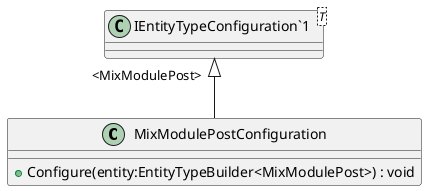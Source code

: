 @startuml
class MixModulePostConfiguration {
    + Configure(entity:EntityTypeBuilder<MixModulePost>) : void
}
class "IEntityTypeConfiguration`1"<T> {
}
"IEntityTypeConfiguration`1" "<MixModulePost>" <|-- MixModulePostConfiguration
@enduml
